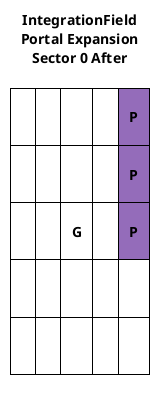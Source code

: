 @startuml int_field_portal_expand0after

title
IntegrationField
Portal Expansion
Sector 0 After

|\n       \n|\n       \n|\n       \n|\n       \n|<#946cba>\n   P   \n|
|\n       \n|\n       \n|\n       \n|\n       \n|<#946cba>\n   P   \n|
|\n       \n|\n       \n|\n   G   \n|\n       \n|<#946cba>\n   P   \n|
|\n       \n|\n       \n|\n       \n|\n       \n|\n       \n|
|\n       \n|\n       \n|\n       \n|\n       \n|\n       \n|
end title
@enduml